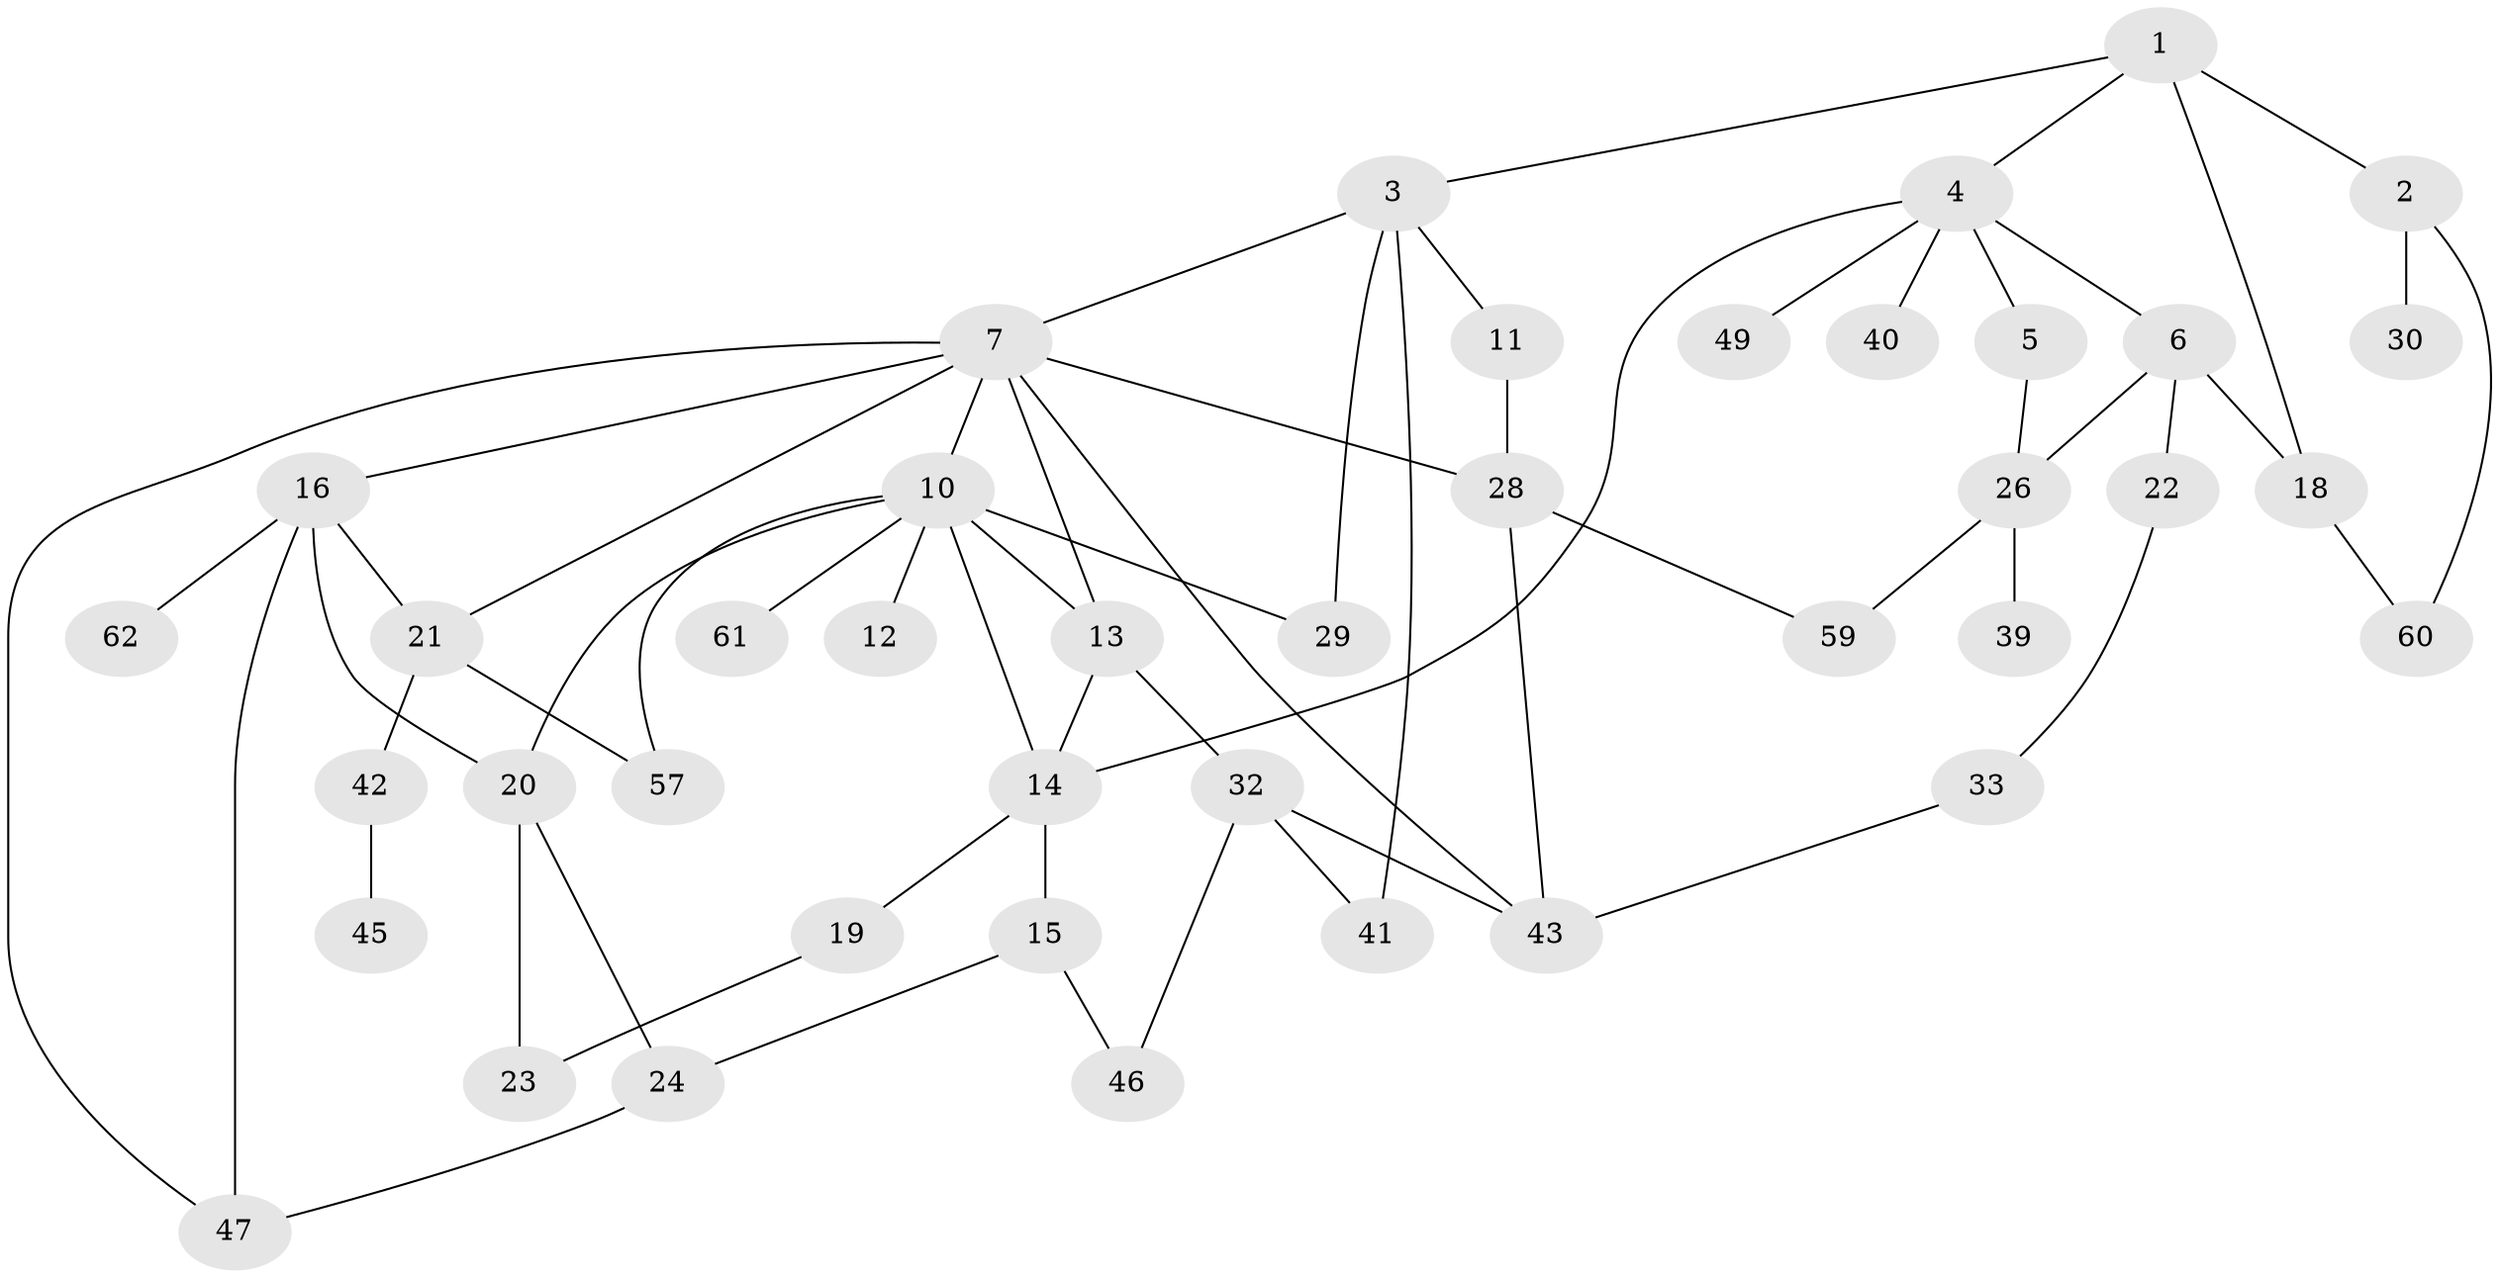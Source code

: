 // Generated by graph-tools (version 1.1) at 2025/51/02/27/25 19:51:40]
// undirected, 41 vertices, 61 edges
graph export_dot {
graph [start="1"]
  node [color=gray90,style=filled];
  1;
  2 [super="+17"];
  3 [super="+9"];
  4 [super="+36"];
  5 [super="+53"];
  6 [super="+34"];
  7 [super="+8"];
  10 [super="+25"];
  11;
  12;
  13;
  14 [super="+58"];
  15 [super="+35"];
  16 [super="+51"];
  18 [super="+48"];
  19 [super="+63"];
  20 [super="+31"];
  21 [super="+37"];
  22 [super="+27"];
  23;
  24 [super="+38"];
  26 [super="+55"];
  28 [super="+44"];
  29;
  30 [super="+52"];
  32 [super="+56"];
  33;
  39;
  40;
  41;
  42;
  43 [super="+54"];
  45;
  46;
  47 [super="+50"];
  49;
  57;
  59;
  60;
  61;
  62;
  1 -- 2;
  1 -- 3;
  1 -- 4;
  1 -- 18;
  2 -- 60;
  2 -- 30;
  3 -- 7;
  3 -- 11;
  3 -- 41;
  3 -- 29;
  4 -- 5;
  4 -- 6;
  4 -- 49;
  4 -- 40;
  4 -- 14;
  5 -- 26;
  6 -- 22;
  6 -- 26;
  6 -- 18;
  7 -- 10;
  7 -- 16;
  7 -- 21;
  7 -- 28;
  7 -- 47;
  7 -- 13;
  7 -- 43;
  10 -- 12;
  10 -- 14;
  10 -- 20;
  10 -- 29;
  10 -- 57;
  10 -- 13;
  10 -- 61;
  11 -- 28;
  13 -- 32;
  13 -- 14;
  14 -- 15;
  14 -- 19;
  15 -- 46;
  15 -- 24;
  16 -- 62;
  16 -- 20;
  16 -- 21;
  16 -- 47;
  18 -- 60;
  19 -- 23;
  20 -- 24;
  20 -- 23;
  21 -- 57;
  21 -- 42;
  22 -- 33;
  24 -- 47;
  26 -- 39;
  26 -- 59;
  28 -- 59;
  28 -- 43;
  32 -- 43;
  32 -- 41;
  32 -- 46;
  33 -- 43;
  42 -- 45;
}
